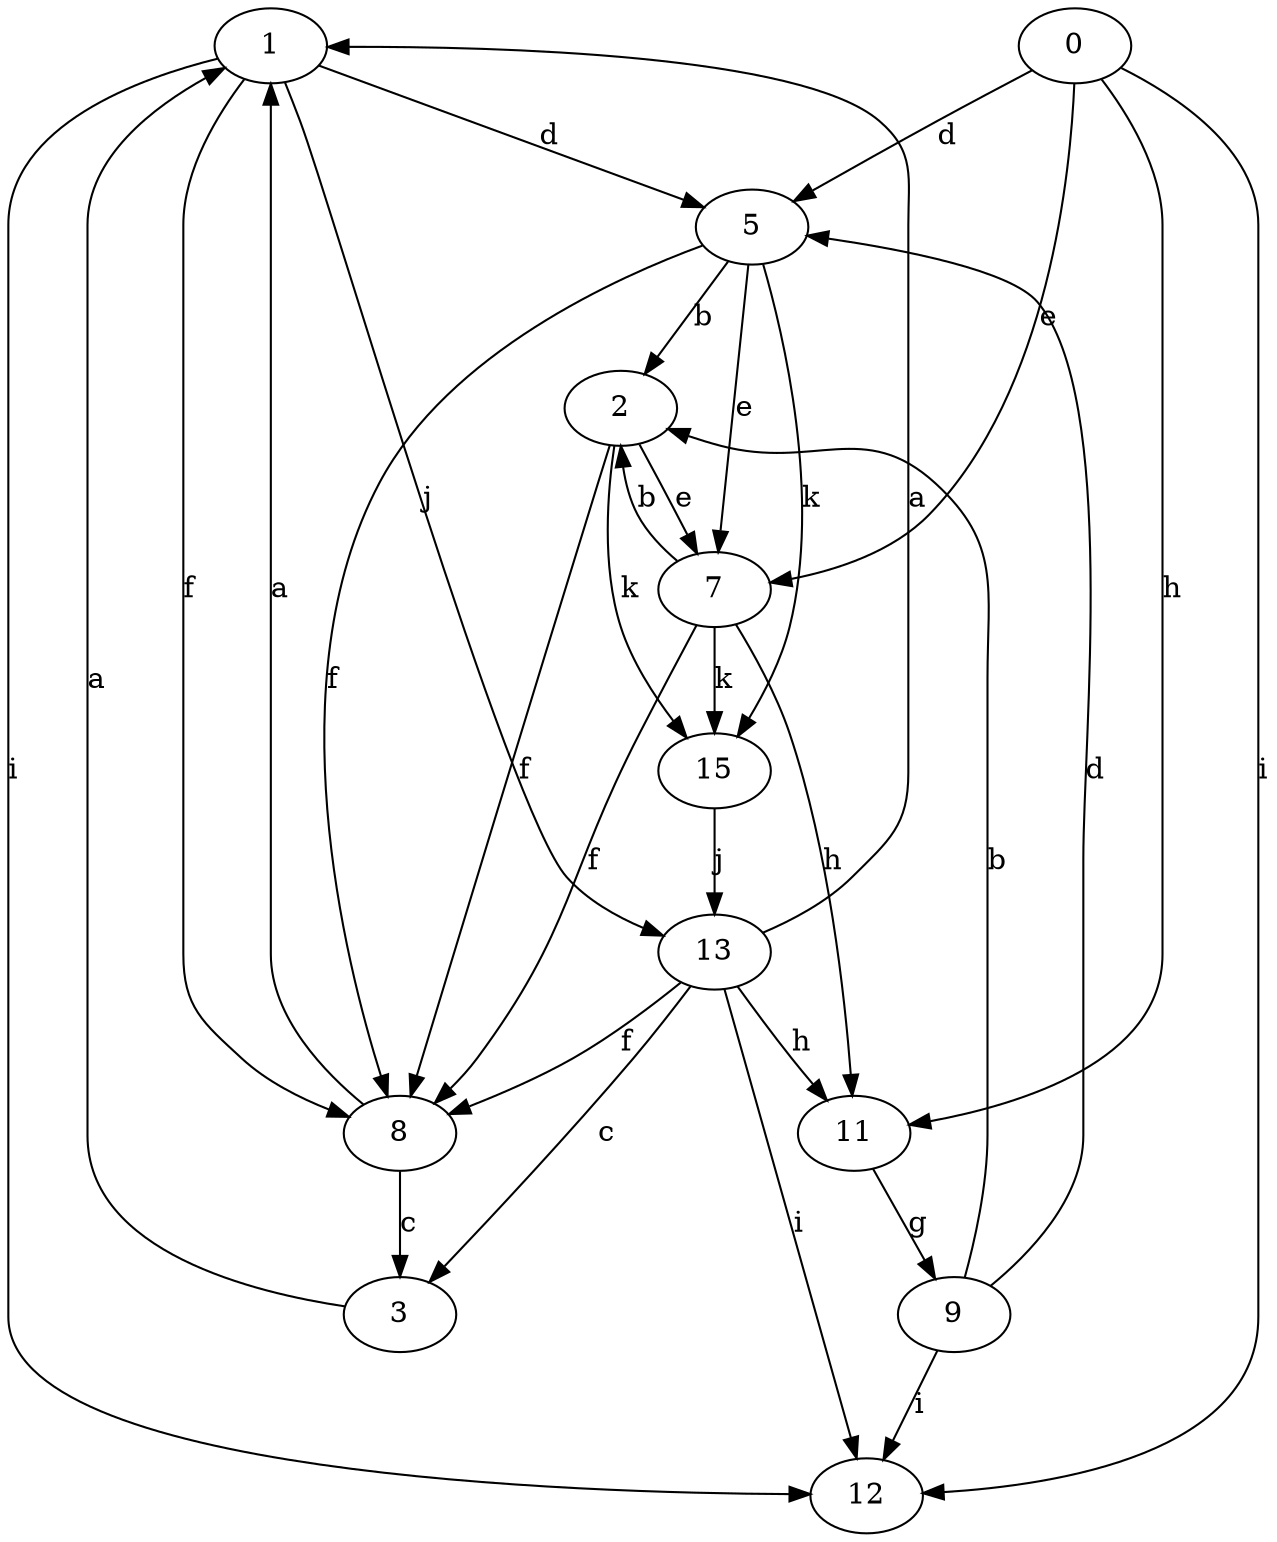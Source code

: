 strict digraph  {
1;
2;
3;
5;
7;
8;
0;
9;
11;
12;
13;
15;
1 -> 5  [label=d];
1 -> 8  [label=f];
1 -> 12  [label=i];
1 -> 13  [label=j];
2 -> 7  [label=e];
2 -> 8  [label=f];
2 -> 15  [label=k];
3 -> 1  [label=a];
5 -> 2  [label=b];
5 -> 7  [label=e];
5 -> 8  [label=f];
5 -> 15  [label=k];
7 -> 2  [label=b];
7 -> 8  [label=f];
7 -> 11  [label=h];
7 -> 15  [label=k];
8 -> 1  [label=a];
8 -> 3  [label=c];
0 -> 5  [label=d];
0 -> 7  [label=e];
0 -> 11  [label=h];
0 -> 12  [label=i];
9 -> 2  [label=b];
9 -> 5  [label=d];
9 -> 12  [label=i];
11 -> 9  [label=g];
13 -> 1  [label=a];
13 -> 3  [label=c];
13 -> 8  [label=f];
13 -> 11  [label=h];
13 -> 12  [label=i];
15 -> 13  [label=j];
}

